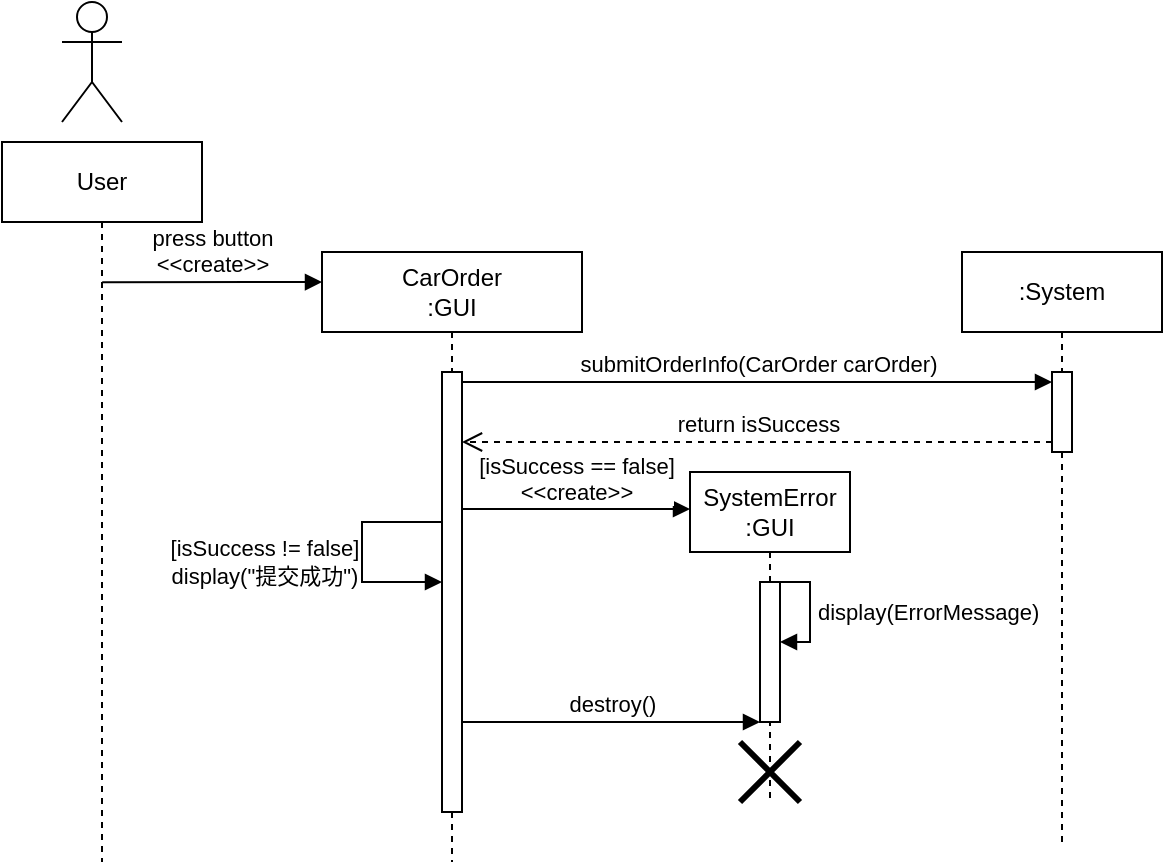 <mxfile version="14.6.13" type="device"><diagram name="第 1 页" id="XUpWLtqvBVoye0mg7G6P"><mxGraphModel dx="813" dy="475" grid="1" gridSize="10" guides="1" tooltips="1" connect="1" arrows="1" fold="1" page="1" pageScale="1" pageWidth="827" pageHeight="1169" math="0" shadow="0"><root><mxCell id="0"/><mxCell id="1" parent="0"/><mxCell id="D2boBdj_0Zb_IWKGCsvH-1" value="" style="shape=umlActor;verticalLabelPosition=bottom;verticalAlign=top;html=1;" parent="1" vertex="1"><mxGeometry x="60" y="40" width="30" height="60" as="geometry"/></mxCell><mxCell id="D2boBdj_0Zb_IWKGCsvH-2" value="User" style="shape=umlLifeline;perimeter=lifelinePerimeter;whiteSpace=wrap;html=1;container=1;dropTarget=0;collapsible=0;recursiveResize=0;outlineConnect=0;portConstraint=eastwest;newEdgeStyle={&quot;edgeStyle&quot;:&quot;elbowEdgeStyle&quot;,&quot;elbow&quot;:&quot;vertical&quot;,&quot;curved&quot;:0,&quot;rounded&quot;:0};" parent="1" vertex="1"><mxGeometry x="30" y="110" width="100" height="360" as="geometry"/></mxCell><mxCell id="D2boBdj_0Zb_IWKGCsvH-3" value="CarOrder&lt;br&gt;:GUI" style="shape=umlLifeline;perimeter=lifelinePerimeter;whiteSpace=wrap;html=1;container=1;dropTarget=0;collapsible=0;recursiveResize=0;outlineConnect=0;portConstraint=eastwest;newEdgeStyle={&quot;edgeStyle&quot;:&quot;elbowEdgeStyle&quot;,&quot;elbow&quot;:&quot;vertical&quot;,&quot;curved&quot;:0,&quot;rounded&quot;:0};" parent="1" vertex="1"><mxGeometry x="190" y="165" width="130" height="305" as="geometry"/></mxCell><mxCell id="D2boBdj_0Zb_IWKGCsvH-4" value="" style="html=1;points=[];perimeter=orthogonalPerimeter;outlineConnect=0;targetShapes=umlLifeline;portConstraint=eastwest;newEdgeStyle={&quot;edgeStyle&quot;:&quot;elbowEdgeStyle&quot;,&quot;elbow&quot;:&quot;vertical&quot;,&quot;curved&quot;:0,&quot;rounded&quot;:0};" parent="D2boBdj_0Zb_IWKGCsvH-3" vertex="1"><mxGeometry x="60" y="60" width="10" height="220" as="geometry"/></mxCell><mxCell id="D2boBdj_0Zb_IWKGCsvH-31" value="[isSuccess&amp;nbsp;!= false]&lt;br&gt;display(&quot;提交成功&quot;)" style="html=1;align=center;spacingLeft=2;endArrow=block;rounded=0;edgeStyle=orthogonalEdgeStyle;curved=0;rounded=0;" parent="D2boBdj_0Zb_IWKGCsvH-3" source="D2boBdj_0Zb_IWKGCsvH-4" target="D2boBdj_0Zb_IWKGCsvH-4" edge="1"><mxGeometry x="0.091" y="-50" relative="1" as="geometry"><mxPoint x="-60" y="135" as="sourcePoint"/><Array as="points"><mxPoint x="20" y="135"/><mxPoint x="20" y="165"/></Array><mxPoint x="-55" y="165" as="targetPoint"/><mxPoint as="offset"/></mxGeometry></mxCell><mxCell id="D2boBdj_0Zb_IWKGCsvH-5" value="press button&lt;br&gt;&amp;lt;&amp;lt;create&amp;gt;&amp;gt;" style="html=1;verticalAlign=bottom;endArrow=block;edgeStyle=elbowEdgeStyle;elbow=vertical;curved=0;rounded=0;entryX=0;entryY=0.06;entryDx=0;entryDy=0;entryPerimeter=0;" parent="1" edge="1"><mxGeometry width="80" relative="1" as="geometry"><mxPoint x="80.1" y="180.1" as="sourcePoint"/><mxPoint x="190" y="180" as="targetPoint"/><Array as="points"/></mxGeometry></mxCell><mxCell id="D2boBdj_0Zb_IWKGCsvH-6" value=":System" style="shape=umlLifeline;perimeter=lifelinePerimeter;whiteSpace=wrap;html=1;container=1;dropTarget=0;collapsible=0;recursiveResize=0;outlineConnect=0;portConstraint=eastwest;newEdgeStyle={&quot;edgeStyle&quot;:&quot;elbowEdgeStyle&quot;,&quot;elbow&quot;:&quot;vertical&quot;,&quot;curved&quot;:0,&quot;rounded&quot;:0};" parent="1" vertex="1"><mxGeometry x="510" y="165" width="100" height="295" as="geometry"/></mxCell><mxCell id="D2boBdj_0Zb_IWKGCsvH-7" value="" style="html=1;points=[];perimeter=orthogonalPerimeter;outlineConnect=0;targetShapes=umlLifeline;portConstraint=eastwest;newEdgeStyle={&quot;edgeStyle&quot;:&quot;elbowEdgeStyle&quot;,&quot;elbow&quot;:&quot;vertical&quot;,&quot;curved&quot;:0,&quot;rounded&quot;:0};" parent="D2boBdj_0Zb_IWKGCsvH-6" vertex="1"><mxGeometry x="45" y="60" width="10" height="40" as="geometry"/></mxCell><mxCell id="D2boBdj_0Zb_IWKGCsvH-9" value="return isSuccess" style="html=1;verticalAlign=bottom;endArrow=open;dashed=1;endSize=8;edgeStyle=elbowEdgeStyle;elbow=vertical;curved=0;rounded=0;" parent="1" source="D2boBdj_0Zb_IWKGCsvH-7" target="D2boBdj_0Zb_IWKGCsvH-4" edge="1"><mxGeometry relative="1" as="geometry"><mxPoint x="485" y="250" as="sourcePoint"/><mxPoint x="280" y="250" as="targetPoint"/><Array as="points"><mxPoint x="500" y="260"/><mxPoint x="360" y="250"/></Array></mxGeometry></mxCell><mxCell id="D2boBdj_0Zb_IWKGCsvH-10" value="SystemError&lt;br&gt;:GUI" style="shape=umlLifeline;perimeter=lifelinePerimeter;whiteSpace=wrap;html=1;container=1;dropTarget=0;collapsible=0;recursiveResize=0;outlineConnect=0;portConstraint=eastwest;newEdgeStyle={&quot;edgeStyle&quot;:&quot;elbowEdgeStyle&quot;,&quot;elbow&quot;:&quot;vertical&quot;,&quot;curved&quot;:0,&quot;rounded&quot;:0};" parent="1" vertex="1"><mxGeometry x="374" y="275" width="80" height="165" as="geometry"/></mxCell><mxCell id="D2boBdj_0Zb_IWKGCsvH-11" value="" style="html=1;points=[];perimeter=orthogonalPerimeter;outlineConnect=0;targetShapes=umlLifeline;portConstraint=eastwest;newEdgeStyle={&quot;edgeStyle&quot;:&quot;elbowEdgeStyle&quot;,&quot;elbow&quot;:&quot;vertical&quot;,&quot;curved&quot;:0,&quot;rounded&quot;:0};" parent="D2boBdj_0Zb_IWKGCsvH-10" vertex="1"><mxGeometry x="35" y="55" width="10" height="70" as="geometry"/></mxCell><mxCell id="D2boBdj_0Zb_IWKGCsvH-12" value="" style="shape=umlDestroy;whiteSpace=wrap;html=1;strokeWidth=3;targetShapes=umlLifeline;" parent="D2boBdj_0Zb_IWKGCsvH-10" vertex="1"><mxGeometry x="25" y="135" width="30" height="30" as="geometry"/></mxCell><mxCell id="D2boBdj_0Zb_IWKGCsvH-13" value="display(ErrorMessage)" style="html=1;align=left;spacingLeft=2;endArrow=block;rounded=0;edgeStyle=orthogonalEdgeStyle;curved=0;rounded=0;" parent="D2boBdj_0Zb_IWKGCsvH-10" source="D2boBdj_0Zb_IWKGCsvH-11" target="D2boBdj_0Zb_IWKGCsvH-11" edge="1"><mxGeometry relative="1" as="geometry"><mxPoint x="49" y="55" as="sourcePoint"/><Array as="points"><mxPoint x="60" y="55"/><mxPoint x="60" y="85"/></Array><mxPoint x="54" y="85.0" as="targetPoint"/></mxGeometry></mxCell><mxCell id="D2boBdj_0Zb_IWKGCsvH-14" value="[isSuccess&amp;nbsp;== false]&lt;br&gt;&amp;lt;&amp;lt;create&amp;gt;&amp;gt;" style="html=1;verticalAlign=bottom;endArrow=block;edgeStyle=elbowEdgeStyle;elbow=vertical;curved=0;rounded=0;entryX=0;entryY=0.111;entryDx=0;entryDy=0;entryPerimeter=0;" parent="1" source="D2boBdj_0Zb_IWKGCsvH-4" target="D2boBdj_0Zb_IWKGCsvH-10" edge="1"><mxGeometry width="80" relative="1" as="geometry"><mxPoint x="230" y="290" as="sourcePoint"/><mxPoint x="320" y="295" as="targetPoint"/></mxGeometry></mxCell><mxCell id="D2boBdj_0Zb_IWKGCsvH-15" value="destroy()" style="html=1;verticalAlign=bottom;endArrow=block;edgeStyle=elbowEdgeStyle;elbow=horizontal;curved=0;rounded=0;" parent="1" source="D2boBdj_0Zb_IWKGCsvH-4" target="D2boBdj_0Zb_IWKGCsvH-11" edge="1"><mxGeometry width="80" relative="1" as="geometry"><mxPoint x="240" y="390" as="sourcePoint"/><mxPoint x="375" y="390.035" as="targetPoint"/><Array as="points"><mxPoint x="310" y="400"/></Array></mxGeometry></mxCell><mxCell id="D2boBdj_0Zb_IWKGCsvH-16" value="submitOrderInfo(CarOrder carOrder)" style="html=1;verticalAlign=bottom;endArrow=block;edgeStyle=elbowEdgeStyle;elbow=vertical;curved=0;rounded=0;" parent="1" source="D2boBdj_0Zb_IWKGCsvH-4" target="D2boBdj_0Zb_IWKGCsvH-7" edge="1"><mxGeometry width="80" relative="1" as="geometry"><mxPoint x="310" y="230" as="sourcePoint"/><mxPoint x="390" y="230" as="targetPoint"/><Array as="points"><mxPoint x="400" y="230"/></Array></mxGeometry></mxCell></root></mxGraphModel></diagram></mxfile>